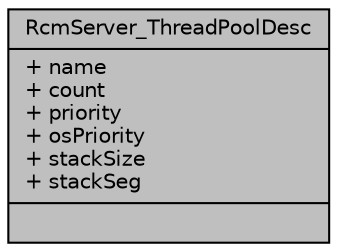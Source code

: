 digraph "RcmServer_ThreadPoolDesc"
{
  edge [fontname="Helvetica",fontsize="10",labelfontname="Helvetica",labelfontsize="10"];
  node [fontname="Helvetica",fontsize="10",shape=record];
  Node1 [label="{RcmServer_ThreadPoolDesc\n|+ name\l+ count\l+ priority\l+ osPriority\l+ stackSize\l+ stackSeg\l|}",height=0.2,width=0.4,color="black", fillcolor="grey75", style="filled", fontcolor="black"];
}
